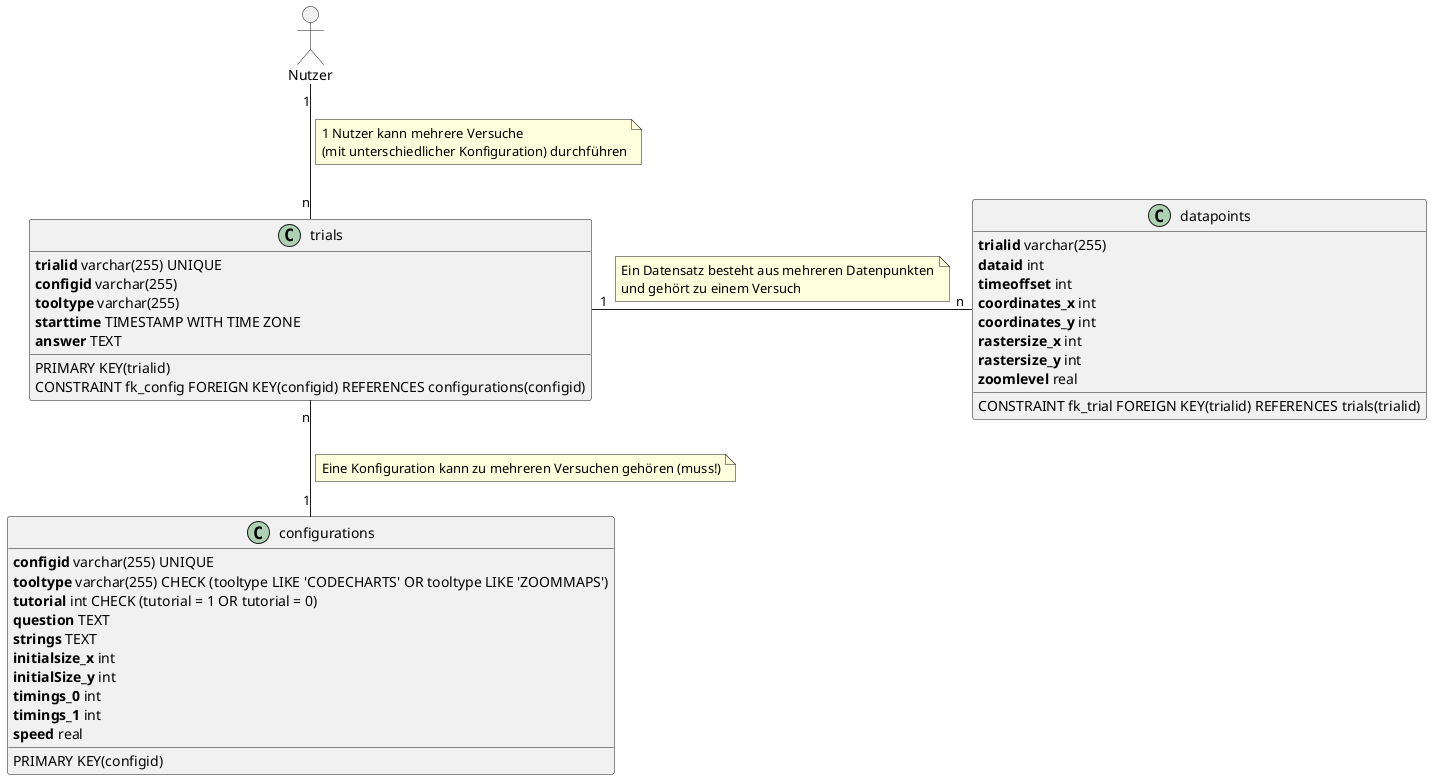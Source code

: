 @startuml database

allowmixing

actor "Nutzer" as n

class "configurations" as c {
    **configid** varchar(255) UNIQUE
    **tooltype** varchar(255) CHECK (tooltype LIKE 'CODECHARTS' OR tooltype LIKE 'ZOOMMAPS')
    **tutorial** int CHECK (tutorial = 1 OR tutorial = 0)
    **question** TEXT
    **strings** TEXT
    **initialsize_x** int
    **initialSize_y** int
    **timings_0** int
    **timings_1** int
    **speed** real
    __
    PRIMARY KEY(configid)
}

class "trials" as t {
    **trialid** varchar(255) UNIQUE
    **configid** varchar(255)
    **tooltype** varchar(255)
    **starttime** TIMESTAMP WITH TIME ZONE
    **answer** TEXT
    __
    PRIMARY KEY(trialid)
    CONSTRAINT fk_config FOREIGN KEY(configid) REFERENCES configurations(configid)
}

class "datapoints" as d {
    **trialid** varchar(255)
    **dataid** int
    **timeoffset** int
    **coordinates_x** int
    **coordinates_y** int
    **rastersize_x** int
    **rastersize_y** int
    **zoomlevel** real
    __
    CONSTRAINT fk_trial FOREIGN KEY(trialid) REFERENCES trials(trialid)
}

n "1" -- "n" t
note on link
    1 Nutzer kann mehrere Versuche
    (mit unterschiedlicher Konfiguration) durchführen
end note
t "1" -r- "n" d
note on link
    Ein Datensatz besteht aus mehreren Datenpunkten
    und gehört zu einem Versuch
end note
t "n" -- "1" c
note on link
    Eine Konfiguration kann zu mehreren Versuchen gehören (muss!)
end note
@enduml
